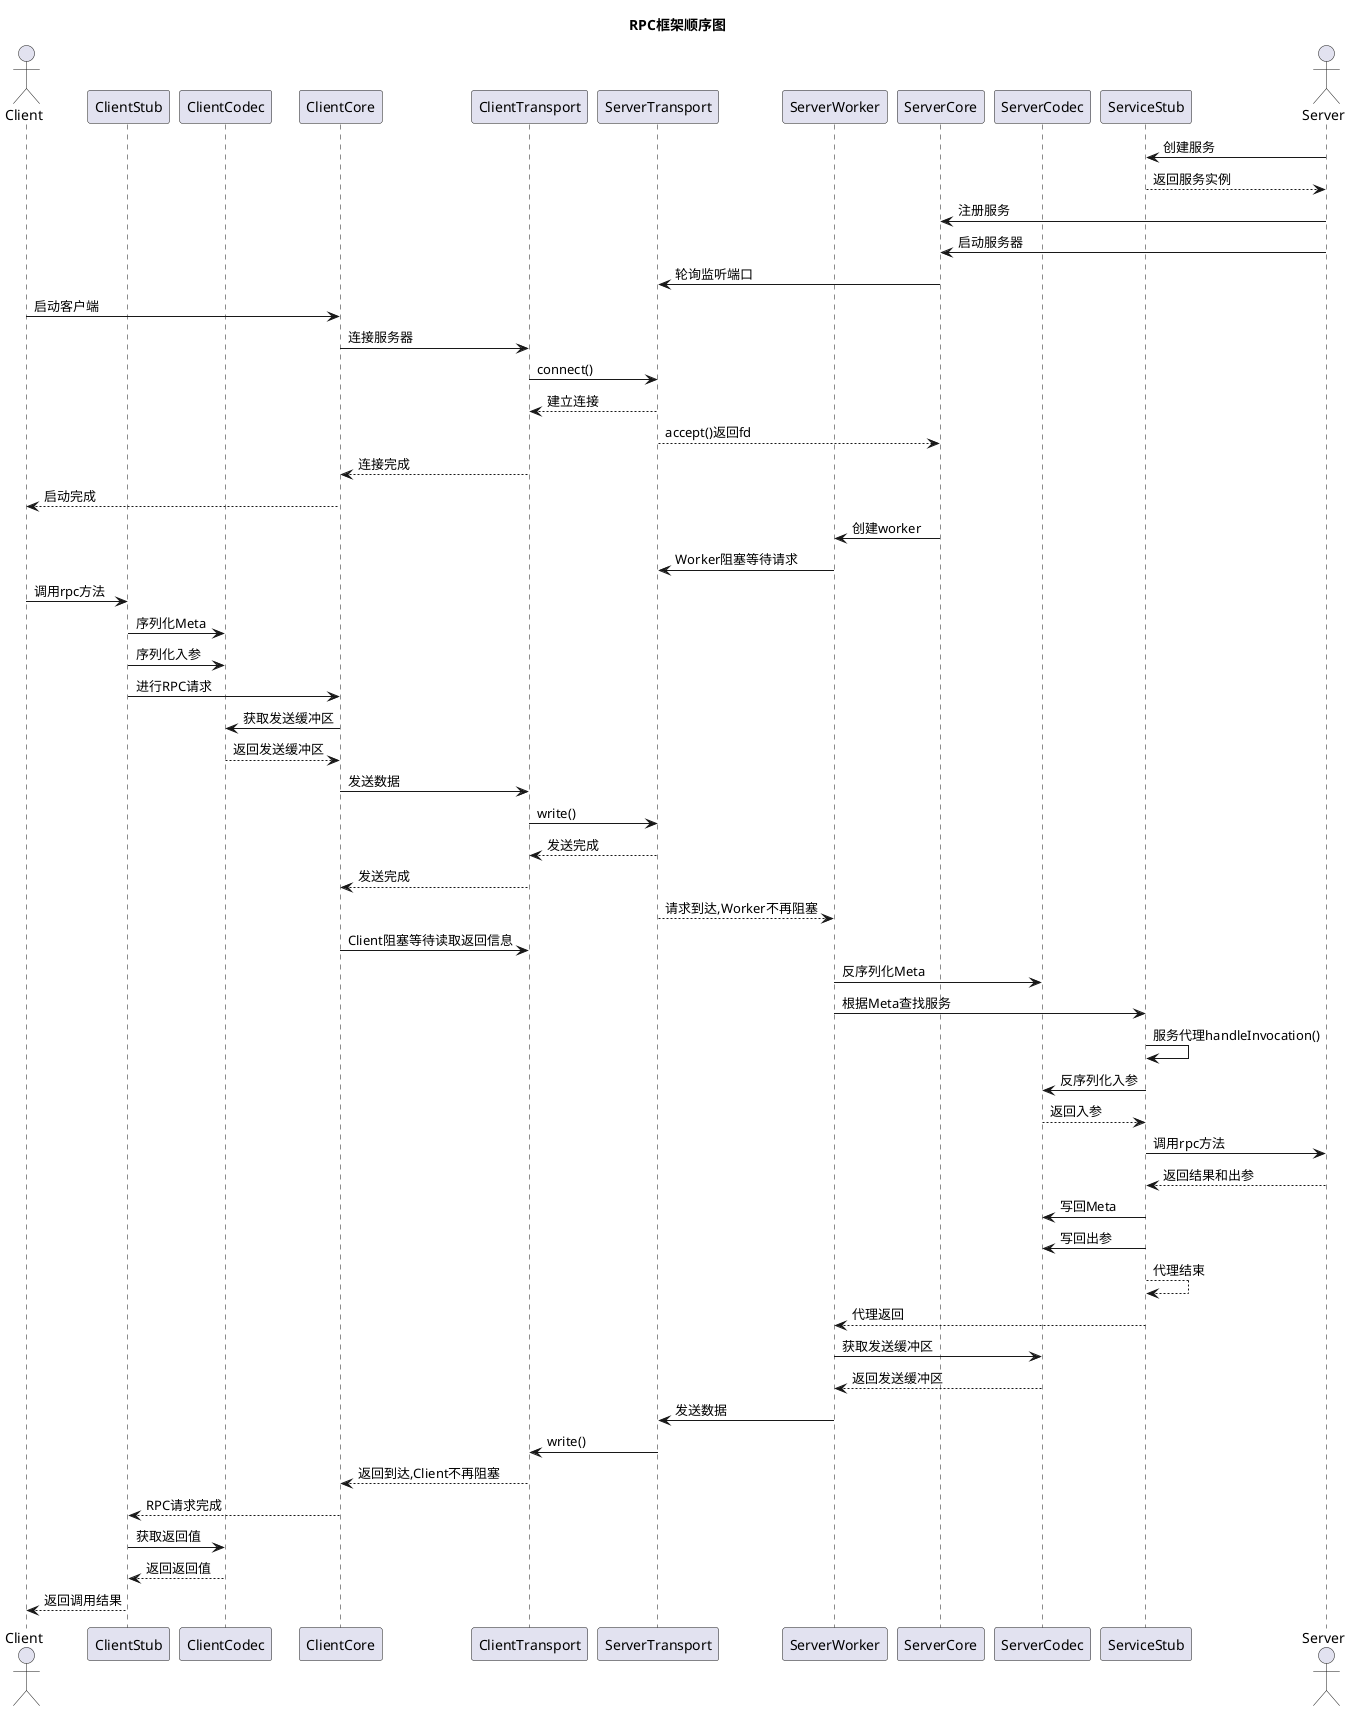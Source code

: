 @startuml qaq

title RPC框架顺序图

actor Client as C
participant ClientStub as CS
participant ClientCodec as CCod
participant ClientCore as CC
participant ClientTransport as CT
participant ServerTransport as ST

participant ServerWorker as SW
participant ServerCore as SS
participant ServerCodec as SCod
participant ServiceStub as SStub

actor Server as S


S -> SStub : 创建服务
SStub --> S : 返回服务实例

S -> SS : 注册服务
S -> SS : 启动服务器
SS -> ST : 轮询监听端口

C -> CC : 启动客户端
CC -> CT : 连接服务器
CT -> ST : connect()
ST --> CT : 建立连接
ST --> SS : accept()返回fd
CT --> CC : 连接完成
CC --> C : 启动完成

SS -> SW : 创建worker
SW -> ST : Worker阻塞等待请求
C -> CS : 调用rpc方法
CS -> CCod : 序列化Meta
CS -> CCod : 序列化入参
CS -> CC : 进行RPC请求
CC -> CCod : 获取发送缓冲区
CCod --> CC: 返回发送缓冲区
CC -> CT : 发送数据
CT -> ST : write()
ST --> CT : 发送完成
CT --> CC : 发送完成
ST --> SW : 请求到达,Worker不再阻塞
CC -> CT : Client阻塞等待读取返回信息
SW -> SCod : 反序列化Meta
SW -> SStub : 根据Meta查找服务
SStub -> SStub : 服务代理handleInvocation()
SStub -> SCod : 反序列化入参
SCod --> SStub: 返回入参
SStub -> S : 调用rpc方法
S --> SStub: 返回结果和出参
SStub -> SCod : 写回Meta
SStub -> SCod : 写回出参
SStub --> SStub : 代理结束
SStub --> SW : 代理返回
SW -> SCod : 获取发送缓冲区
SCod --> SW : 返回发送缓冲区
SW -> ST : 发送数据
ST -> CT : write()
CT --> CC : 返回到达,Client不再阻塞
CC --> CS : RPC请求完成
CS -> CCod : 获取返回值
CCod --> CS : 返回返回值
CS --> C : 返回调用结果

@enduml